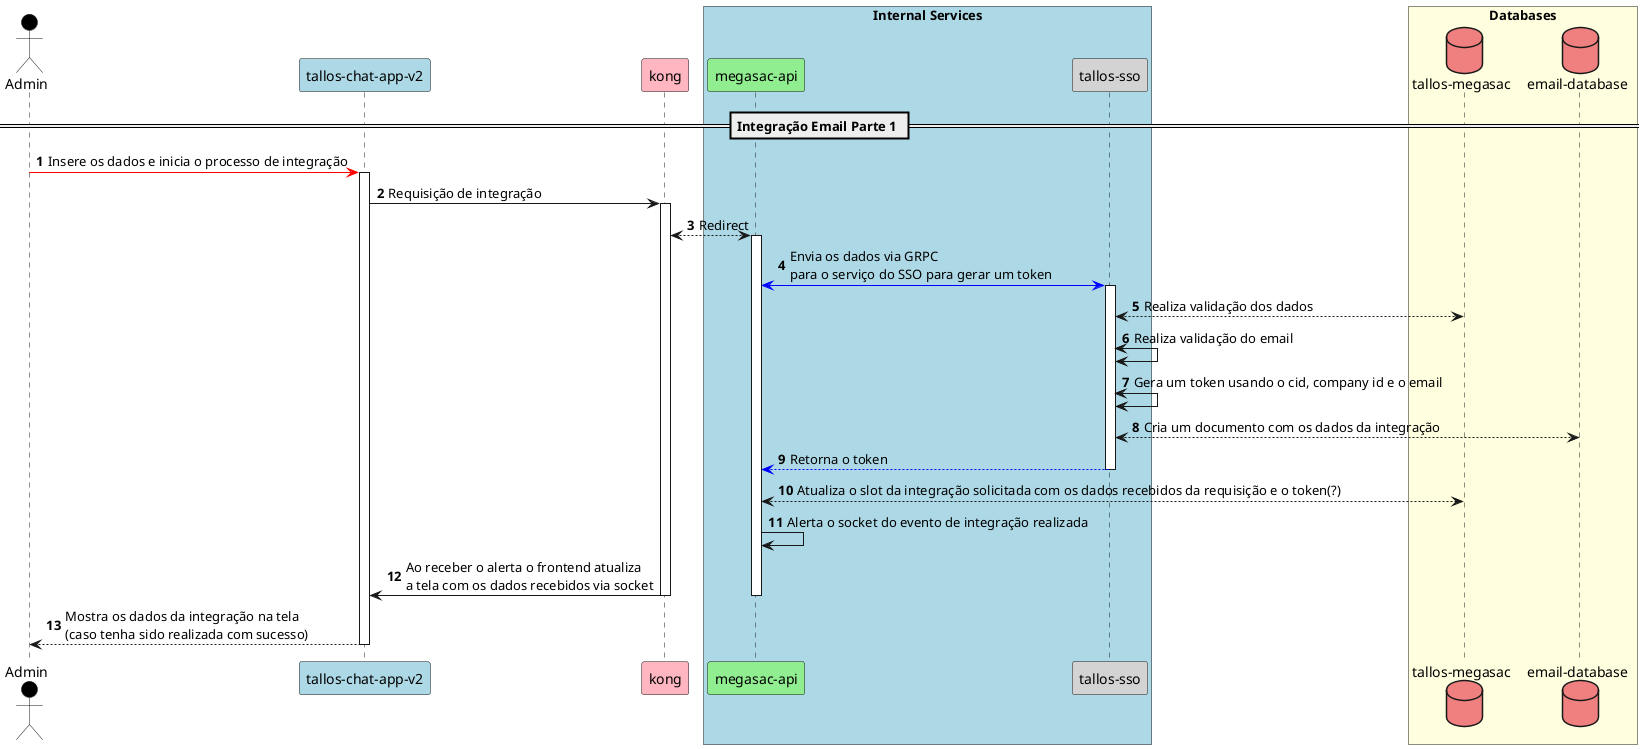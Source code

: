 @startuml integração email

actor "Admin" as admin #black
participant "tallos-chat-app-v2" as frontend #lightblue
participant "kong" as kong #LightPink
box "Internal Services" #LightBlue
participant "megasac-api" as megasac #LightGreen
participant "tallos-sso" as sso #LightGrey
end box
box "Databases" #LightYellow
database "tallos-megasac" as dbTallos #LightCoral
database "email-database" as dbEmail #LightCoral
end box
== Integração Email Parte 1 ==
autonumber
admin -[#red]> frontend: Insere os dados e inicia o processo de integração
activate frontend
frontend -> kong: Requisição de integração
activate kong
kong <--> megasac: Redirect
activate megasac
megasac <-[#blue]> sso: Envia os dados via GRPC\npara o serviço do SSO para gerar um token
activate sso
sso <--> dbTallos: Realiza validação dos dados
sso <-> sso: Realiza validação do email
sso <-> sso: Gera um token usando o cid, company id e o email
sso <--> dbEmail: Cria um documento com os dados da integração
sso -[#blue]-> megasac: Retorna o token
deactivate sso
megasac <--> dbTallos: Atualiza o slot da integração solicitada com os dados recebidos da requisição e o token(?)
megasac -> megasac: Alerta o socket do evento de integração realizada
kong -> frontend: Ao receber o alerta o frontend atualiza\na tela com os dados recebidos via socket
deactivate megasac
deactivate kong
frontend --> admin: Mostra os dados da integração na tela\n(caso tenha sido realizada com sucesso)
deactivate frontend
@enduml